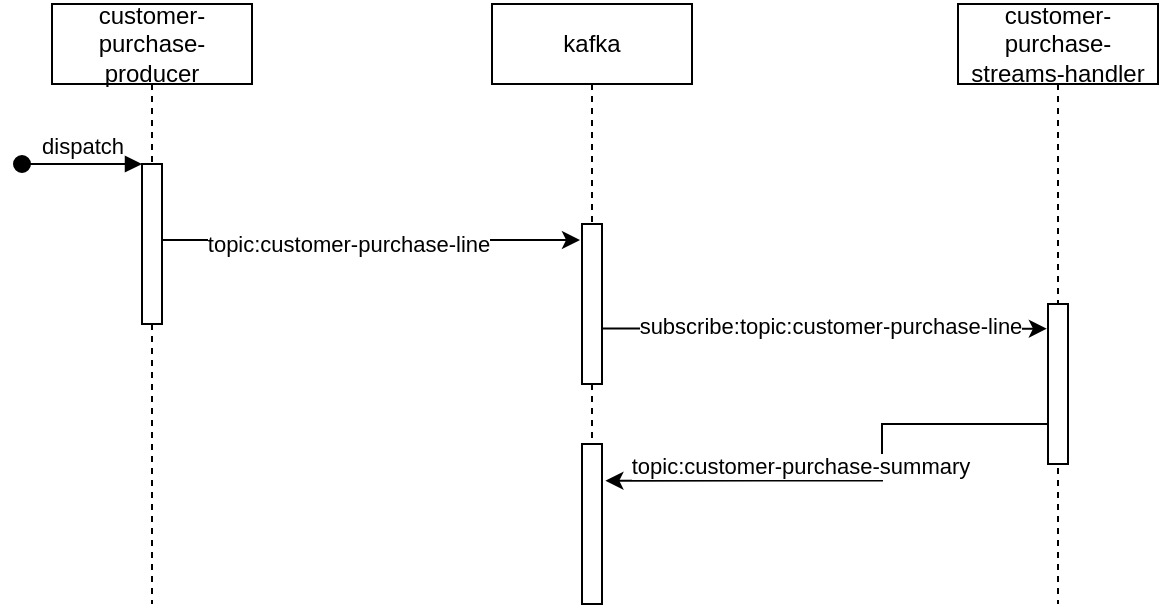 <mxfile version="16.0.2" type="device"><diagram id="06rZCkaY3fDY2ZsFeTLe" name="第 1 页"><mxGraphModel dx="813" dy="502" grid="1" gridSize="10" guides="1" tooltips="1" connect="1" arrows="1" fold="1" page="1" pageScale="1" pageWidth="827" pageHeight="1169" math="0" shadow="0"><root><mxCell id="0"/><mxCell id="1" parent="0"/><mxCell id="CQHhlJcj5fm5jAD6MqVj-3" value="customer-purchase-producer" style="shape=umlLifeline;perimeter=lifelinePerimeter;whiteSpace=wrap;html=1;container=1;collapsible=0;recursiveResize=0;outlineConnect=0;" vertex="1" parent="1"><mxGeometry x="100" y="90" width="100" height="300" as="geometry"/></mxCell><mxCell id="CQHhlJcj5fm5jAD6MqVj-6" value="" style="html=1;points=[];perimeter=orthogonalPerimeter;" vertex="1" parent="CQHhlJcj5fm5jAD6MqVj-3"><mxGeometry x="45" y="80" width="10" height="80" as="geometry"/></mxCell><mxCell id="CQHhlJcj5fm5jAD6MqVj-7" value="dispatch" style="html=1;verticalAlign=bottom;startArrow=oval;endArrow=block;startSize=8;rounded=0;" edge="1" target="CQHhlJcj5fm5jAD6MqVj-6" parent="CQHhlJcj5fm5jAD6MqVj-3"><mxGeometry relative="1" as="geometry"><mxPoint x="-15" y="80" as="sourcePoint"/></mxGeometry></mxCell><mxCell id="CQHhlJcj5fm5jAD6MqVj-4" value="kafka" style="shape=umlLifeline;perimeter=lifelinePerimeter;whiteSpace=wrap;html=1;container=1;collapsible=0;recursiveResize=0;outlineConnect=0;" vertex="1" parent="1"><mxGeometry x="320" y="90" width="100" height="300" as="geometry"/></mxCell><mxCell id="CQHhlJcj5fm5jAD6MqVj-8" value="" style="html=1;points=[];perimeter=orthogonalPerimeter;" vertex="1" parent="CQHhlJcj5fm5jAD6MqVj-4"><mxGeometry x="45" y="110" width="10" height="80" as="geometry"/></mxCell><mxCell id="CQHhlJcj5fm5jAD6MqVj-18" value="" style="html=1;points=[];perimeter=orthogonalPerimeter;" vertex="1" parent="CQHhlJcj5fm5jAD6MqVj-4"><mxGeometry x="45" y="220" width="10" height="80" as="geometry"/></mxCell><mxCell id="CQHhlJcj5fm5jAD6MqVj-5" value="customer-purchase-streams-handler" style="shape=umlLifeline;perimeter=lifelinePerimeter;whiteSpace=wrap;html=1;container=1;collapsible=0;recursiveResize=0;outlineConnect=0;" vertex="1" parent="1"><mxGeometry x="553" y="90" width="100" height="300" as="geometry"/></mxCell><mxCell id="CQHhlJcj5fm5jAD6MqVj-11" value="" style="html=1;points=[];perimeter=orthogonalPerimeter;" vertex="1" parent="CQHhlJcj5fm5jAD6MqVj-5"><mxGeometry x="45" y="150" width="10" height="80" as="geometry"/></mxCell><mxCell id="CQHhlJcj5fm5jAD6MqVj-12" style="edgeStyle=orthogonalEdgeStyle;rounded=0;orthogonalLoop=1;jettySize=auto;html=1;entryX=-0.1;entryY=0.1;entryDx=0;entryDy=0;entryPerimeter=0;" edge="1" parent="1" source="CQHhlJcj5fm5jAD6MqVj-6" target="CQHhlJcj5fm5jAD6MqVj-8"><mxGeometry relative="1" as="geometry"><Array as="points"><mxPoint x="220" y="208"/><mxPoint x="220" y="208"/></Array></mxGeometry></mxCell><mxCell id="CQHhlJcj5fm5jAD6MqVj-13" value="topic:customer-purchase-line" style="edgeLabel;html=1;align=center;verticalAlign=middle;resizable=0;points=[];" vertex="1" connectable="0" parent="CQHhlJcj5fm5jAD6MqVj-12"><mxGeometry x="-0.112" y="-2" relative="1" as="geometry"><mxPoint as="offset"/></mxGeometry></mxCell><mxCell id="CQHhlJcj5fm5jAD6MqVj-15" style="edgeStyle=orthogonalEdgeStyle;rounded=0;orthogonalLoop=1;jettySize=auto;html=1;entryX=-0.057;entryY=0.154;entryDx=0;entryDy=0;entryPerimeter=0;" edge="1" parent="1" source="CQHhlJcj5fm5jAD6MqVj-8" target="CQHhlJcj5fm5jAD6MqVj-11"><mxGeometry relative="1" as="geometry"><Array as="points"><mxPoint x="515" y="252"/></Array></mxGeometry></mxCell><mxCell id="CQHhlJcj5fm5jAD6MqVj-16" value="subscribe:topic:customer-purchase-line" style="edgeLabel;html=1;align=center;verticalAlign=middle;resizable=0;points=[];" vertex="1" connectable="0" parent="CQHhlJcj5fm5jAD6MqVj-15"><mxGeometry x="-0.272" y="2" relative="1" as="geometry"><mxPoint x="33" as="offset"/></mxGeometry></mxCell><mxCell id="CQHhlJcj5fm5jAD6MqVj-19" style="edgeStyle=orthogonalEdgeStyle;rounded=0;orthogonalLoop=1;jettySize=auto;html=1;entryX=1.171;entryY=0.229;entryDx=0;entryDy=0;entryPerimeter=0;" edge="1" parent="1" source="CQHhlJcj5fm5jAD6MqVj-11" target="CQHhlJcj5fm5jAD6MqVj-18"><mxGeometry relative="1" as="geometry"><Array as="points"><mxPoint x="515" y="300"/><mxPoint x="515" y="328"/></Array></mxGeometry></mxCell><mxCell id="CQHhlJcj5fm5jAD6MqVj-20" value="topic:customer-purchase-summary" style="edgeLabel;html=1;align=center;verticalAlign=middle;resizable=0;points=[];" vertex="1" connectable="0" parent="CQHhlJcj5fm5jAD6MqVj-19"><mxGeometry x="0.411" y="-2" relative="1" as="geometry"><mxPoint x="23" y="-6" as="offset"/></mxGeometry></mxCell></root></mxGraphModel></diagram></mxfile>